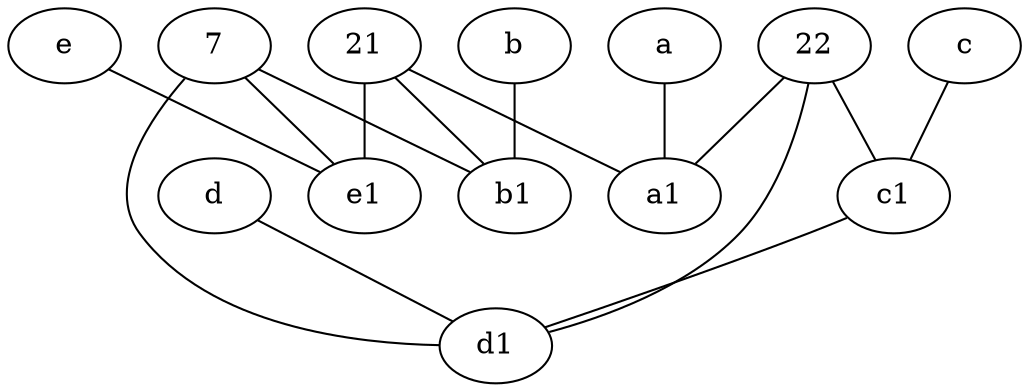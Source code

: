 graph {
	e [pos="7,9!"]
	b [pos="10,4!"]
	c [pos="4.5,2!"]
	7
	a1 [pos="8,3!"]
	d1 [pos="3,5!"]
	c1 [pos="4.5,3!"]
	d [pos="2,5!"]
	e1 [pos="7,7!"]
	21
	b1 [pos="9,4!"]
	22
	a [pos="8,2!"]
	21 -- b1
	21 -- e1
	21 -- a1
	22 -- c1
	22 -- d1
	b -- b1
	7 -- b1
	7 -- e1
	22 -- a1
	a -- a1
	d -- d1
	c1 -- d1
	7 -- d1
	e -- e1
	c -- c1
}
